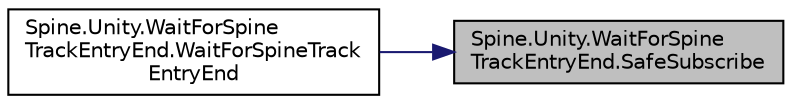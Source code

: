 digraph "Spine.Unity.WaitForSpineTrackEntryEnd.SafeSubscribe"
{
 // LATEX_PDF_SIZE
  edge [fontname="Helvetica",fontsize="10",labelfontname="Helvetica",labelfontsize="10"];
  node [fontname="Helvetica",fontsize="10",shape=record];
  rankdir="RL";
  Node1 [label="Spine.Unity.WaitForSpine\lTrackEntryEnd.SafeSubscribe",height=0.2,width=0.4,color="black", fillcolor="grey75", style="filled", fontcolor="black",tooltip=" "];
  Node1 -> Node2 [dir="back",color="midnightblue",fontsize="10",style="solid"];
  Node2 [label="Spine.Unity.WaitForSpine\lTrackEntryEnd.WaitForSpineTrack\lEntryEnd",height=0.2,width=0.4,color="black", fillcolor="white", style="filled",URL="$class_spine_1_1_unity_1_1_wait_for_spine_track_entry_end.html#aca4422bf1ae62c09cb374a5dbddee117",tooltip=" "];
}
